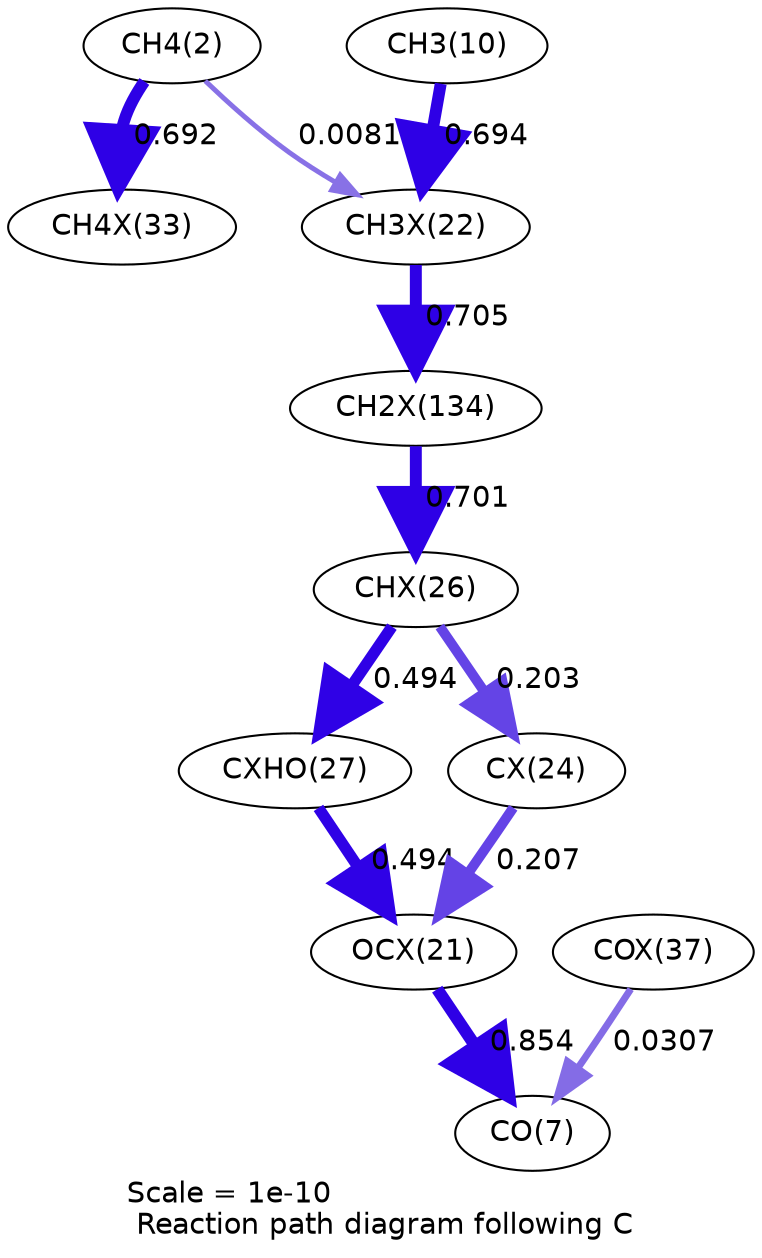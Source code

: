 digraph reaction_paths {
center=1;
s4 -> s32[fontname="Helvetica", penwidth=5.72, arrowsize=2.86, color="0.7, 1.19, 0.9"
, label=" 0.692"];
s4 -> s27[fontname="Helvetica", penwidth=2.37, arrowsize=1.18, color="0.7, 0.508, 0.9"
, label=" 0.00811"];
s12 -> s27[fontname="Helvetica", penwidth=5.72, arrowsize=2.86, color="0.7, 1.19, 0.9"
, label=" 0.694"];
s27 -> s39[fontname="Helvetica", penwidth=5.74, arrowsize=2.87, color="0.7, 1.21, 0.9"
, label=" 0.705"];
s39 -> s30[fontname="Helvetica", penwidth=5.73, arrowsize=2.87, color="0.7, 1.2, 0.9"
, label=" 0.701"];
s30 -> s31[fontname="Helvetica", penwidth=5.47, arrowsize=2.73, color="0.7, 0.994, 0.9"
, label=" 0.494"];
s30 -> s29[fontname="Helvetica", penwidth=4.8, arrowsize=2.4, color="0.7, 0.703, 0.9"
, label=" 0.203"];
s31 -> s26[fontname="Helvetica", penwidth=5.47, arrowsize=2.73, color="0.7, 0.994, 0.9"
, label=" 0.494"];
s29 -> s26[fontname="Helvetica", penwidth=4.81, arrowsize=2.4, color="0.7, 0.707, 0.9"
, label=" 0.207"];
s26 -> s9[fontname="Helvetica", penwidth=5.88, arrowsize=2.94, color="0.7, 1.35, 0.9"
, label=" 0.854"];
s36 -> s9[fontname="Helvetica", penwidth=3.37, arrowsize=1.69, color="0.7, 0.531, 0.9"
, label=" 0.0307"];
s4 [ fontname="Helvetica", label="CH4(2)"];
s9 [ fontname="Helvetica", label="CO(7)"];
s12 [ fontname="Helvetica", label="CH3(10)"];
s26 [ fontname="Helvetica", label="OCX(21)"];
s27 [ fontname="Helvetica", label="CH3X(22)"];
s29 [ fontname="Helvetica", label="CX(24)"];
s30 [ fontname="Helvetica", label="CHX(26)"];
s31 [ fontname="Helvetica", label="CXHO(27)"];
s32 [ fontname="Helvetica", label="CH4X(33)"];
s36 [ fontname="Helvetica", label="COX(37)"];
s39 [ fontname="Helvetica", label="CH2X(134)"];
 label = "Scale = 1e-10\l Reaction path diagram following C";
 fontname = "Helvetica";
}
